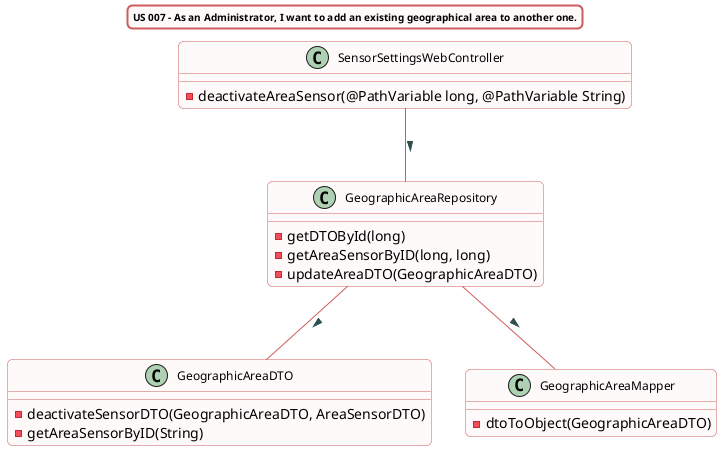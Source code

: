 @startuml

title US 007 - As an Administrator, I want to add an existing geographical area to another one.
skinparam titleBorderRoundCorner 10
skinparam titleBorderThickness 2
skinparam titleBorderColor indianred
skinparam titleBackgroundColor Snow
skinparam FontName quicksand
skinparam titleFontSize 10
skinparam roundcorner 10


skinparam class {
  BorderColor indianred
  BackgroundColor indianred
  BackgroundColor Snow
   roundcorner 10
   ArrowFontName Verdana
   ArrowColor indianred
   ArrowFontColor darkslategrey
   FontSize 12
}

class SensorSettingsWebController
class GeographicAreaRepository
class GeographicAreaDTO
class GeographicAreaMapper

SensorSettingsWebController -- GeographicAreaRepository : >
GeographicAreaRepository -- GeographicAreaDTO : >
GeographicAreaRepository -- GeographicAreaMapper : >



class SensorSettingsWebController {
-deactivateAreaSensor(@PathVariable long, @PathVariable String)
}

class GeographicAreaRepository{
-getDTOById(long)
-getAreaSensorByID(long, long)
-updateAreaDTO(GeographicAreaDTO)
}

class GeographicAreaDTO{
-deactivateSensorDTO(GeographicAreaDTO, AreaSensorDTO)
-getAreaSensorByID(String)
}


class GeographicAreaMapper {
-dtoToObject(GeographicAreaDTO)
}

@enduml